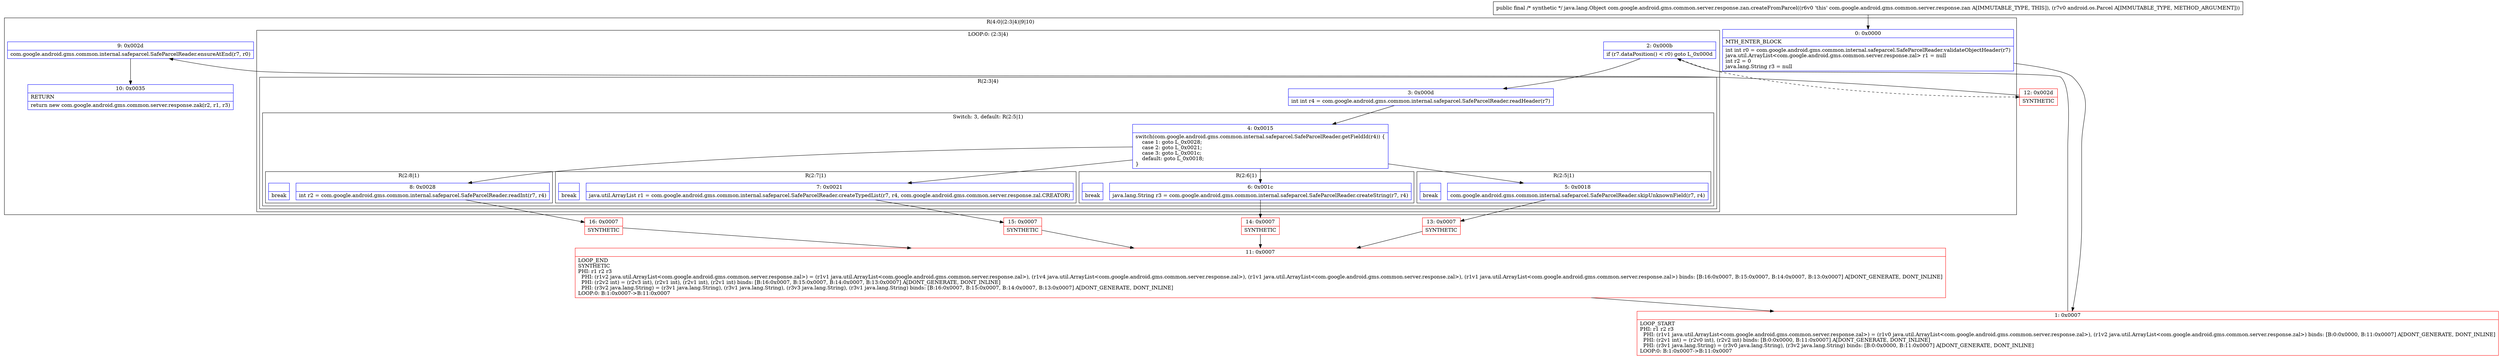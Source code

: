 digraph "CFG forcom.google.android.gms.common.server.response.zan.createFromParcel(Landroid\/os\/Parcel;)Ljava\/lang\/Object;" {
subgraph cluster_Region_1860896688 {
label = "R(4:0|(2:3|4)|9|10)";
node [shape=record,color=blue];
Node_0 [shape=record,label="{0\:\ 0x0000|MTH_ENTER_BLOCK\l|int int r0 = com.google.android.gms.common.internal.safeparcel.SafeParcelReader.validateObjectHeader(r7)\ljava.util.ArrayList\<com.google.android.gms.common.server.response.zal\> r1 = null\lint r2 = 0\ljava.lang.String r3 = null\l}"];
subgraph cluster_LoopRegion_79889936 {
label = "LOOP:0: (2:3|4)";
node [shape=record,color=blue];
Node_2 [shape=record,label="{2\:\ 0x000b|if (r7.dataPosition() \< r0) goto L_0x000d\l}"];
subgraph cluster_Region_2037838313 {
label = "R(2:3|4)";
node [shape=record,color=blue];
Node_3 [shape=record,label="{3\:\ 0x000d|int int r4 = com.google.android.gms.common.internal.safeparcel.SafeParcelReader.readHeader(r7)\l}"];
subgraph cluster_SwitchRegion_808938843 {
label = "Switch: 3, default: R(2:5|1)";
node [shape=record,color=blue];
Node_4 [shape=record,label="{4\:\ 0x0015|switch(com.google.android.gms.common.internal.safeparcel.SafeParcelReader.getFieldId(r4)) \{\l    case 1: goto L_0x0028;\l    case 2: goto L_0x0021;\l    case 3: goto L_0x001c;\l    default: goto L_0x0018;\l\}\l}"];
subgraph cluster_Region_1408881556 {
label = "R(2:8|1)";
node [shape=record,color=blue];
Node_8 [shape=record,label="{8\:\ 0x0028|int r2 = com.google.android.gms.common.internal.safeparcel.SafeParcelReader.readInt(r7, r4)\l}"];
Node_InsnContainer_1096351455 [shape=record,label="{|break\l}"];
}
subgraph cluster_Region_1813296023 {
label = "R(2:7|1)";
node [shape=record,color=blue];
Node_7 [shape=record,label="{7\:\ 0x0021|java.util.ArrayList r1 = com.google.android.gms.common.internal.safeparcel.SafeParcelReader.createTypedList(r7, r4, com.google.android.gms.common.server.response.zal.CREATOR)\l}"];
Node_InsnContainer_397175267 [shape=record,label="{|break\l}"];
}
subgraph cluster_Region_1696172252 {
label = "R(2:6|1)";
node [shape=record,color=blue];
Node_6 [shape=record,label="{6\:\ 0x001c|java.lang.String r3 = com.google.android.gms.common.internal.safeparcel.SafeParcelReader.createString(r7, r4)\l}"];
Node_InsnContainer_1504069702 [shape=record,label="{|break\l}"];
}
subgraph cluster_Region_768572858 {
label = "R(2:5|1)";
node [shape=record,color=blue];
Node_5 [shape=record,label="{5\:\ 0x0018|com.google.android.gms.common.internal.safeparcel.SafeParcelReader.skipUnknownField(r7, r4)\l}"];
Node_InsnContainer_1676228877 [shape=record,label="{|break\l}"];
}
}
}
}
Node_9 [shape=record,label="{9\:\ 0x002d|com.google.android.gms.common.internal.safeparcel.SafeParcelReader.ensureAtEnd(r7, r0)\l}"];
Node_10 [shape=record,label="{10\:\ 0x0035|RETURN\l|return new com.google.android.gms.common.server.response.zak(r2, r1, r3)\l}"];
}
Node_1 [shape=record,color=red,label="{1\:\ 0x0007|LOOP_START\lPHI: r1 r2 r3 \l  PHI: (r1v1 java.util.ArrayList\<com.google.android.gms.common.server.response.zal\>) = (r1v0 java.util.ArrayList\<com.google.android.gms.common.server.response.zal\>), (r1v2 java.util.ArrayList\<com.google.android.gms.common.server.response.zal\>) binds: [B:0:0x0000, B:11:0x0007] A[DONT_GENERATE, DONT_INLINE]\l  PHI: (r2v1 int) = (r2v0 int), (r2v2 int) binds: [B:0:0x0000, B:11:0x0007] A[DONT_GENERATE, DONT_INLINE]\l  PHI: (r3v1 java.lang.String) = (r3v0 java.lang.String), (r3v2 java.lang.String) binds: [B:0:0x0000, B:11:0x0007] A[DONT_GENERATE, DONT_INLINE]\lLOOP:0: B:1:0x0007\-\>B:11:0x0007\l}"];
Node_11 [shape=record,color=red,label="{11\:\ 0x0007|LOOP_END\lSYNTHETIC\lPHI: r1 r2 r3 \l  PHI: (r1v2 java.util.ArrayList\<com.google.android.gms.common.server.response.zal\>) = (r1v1 java.util.ArrayList\<com.google.android.gms.common.server.response.zal\>), (r1v4 java.util.ArrayList\<com.google.android.gms.common.server.response.zal\>), (r1v1 java.util.ArrayList\<com.google.android.gms.common.server.response.zal\>), (r1v1 java.util.ArrayList\<com.google.android.gms.common.server.response.zal\>) binds: [B:16:0x0007, B:15:0x0007, B:14:0x0007, B:13:0x0007] A[DONT_GENERATE, DONT_INLINE]\l  PHI: (r2v2 int) = (r2v3 int), (r2v1 int), (r2v1 int), (r2v1 int) binds: [B:16:0x0007, B:15:0x0007, B:14:0x0007, B:13:0x0007] A[DONT_GENERATE, DONT_INLINE]\l  PHI: (r3v2 java.lang.String) = (r3v1 java.lang.String), (r3v1 java.lang.String), (r3v3 java.lang.String), (r3v1 java.lang.String) binds: [B:16:0x0007, B:15:0x0007, B:14:0x0007, B:13:0x0007] A[DONT_GENERATE, DONT_INLINE]\lLOOP:0: B:1:0x0007\-\>B:11:0x0007\l}"];
Node_12 [shape=record,color=red,label="{12\:\ 0x002d|SYNTHETIC\l}"];
Node_13 [shape=record,color=red,label="{13\:\ 0x0007|SYNTHETIC\l}"];
Node_14 [shape=record,color=red,label="{14\:\ 0x0007|SYNTHETIC\l}"];
Node_15 [shape=record,color=red,label="{15\:\ 0x0007|SYNTHETIC\l}"];
Node_16 [shape=record,color=red,label="{16\:\ 0x0007|SYNTHETIC\l}"];
MethodNode[shape=record,label="{public final \/* synthetic *\/ java.lang.Object com.google.android.gms.common.server.response.zan.createFromParcel((r6v0 'this' com.google.android.gms.common.server.response.zan A[IMMUTABLE_TYPE, THIS]), (r7v0 android.os.Parcel A[IMMUTABLE_TYPE, METHOD_ARGUMENT])) }"];
MethodNode -> Node_0;
Node_0 -> Node_1;
Node_2 -> Node_3;
Node_2 -> Node_12[style=dashed];
Node_3 -> Node_4;
Node_4 -> Node_5;
Node_4 -> Node_6;
Node_4 -> Node_7;
Node_4 -> Node_8;
Node_8 -> Node_16;
Node_7 -> Node_15;
Node_6 -> Node_14;
Node_5 -> Node_13;
Node_9 -> Node_10;
Node_1 -> Node_2;
Node_11 -> Node_1;
Node_12 -> Node_9;
Node_13 -> Node_11;
Node_14 -> Node_11;
Node_15 -> Node_11;
Node_16 -> Node_11;
}

